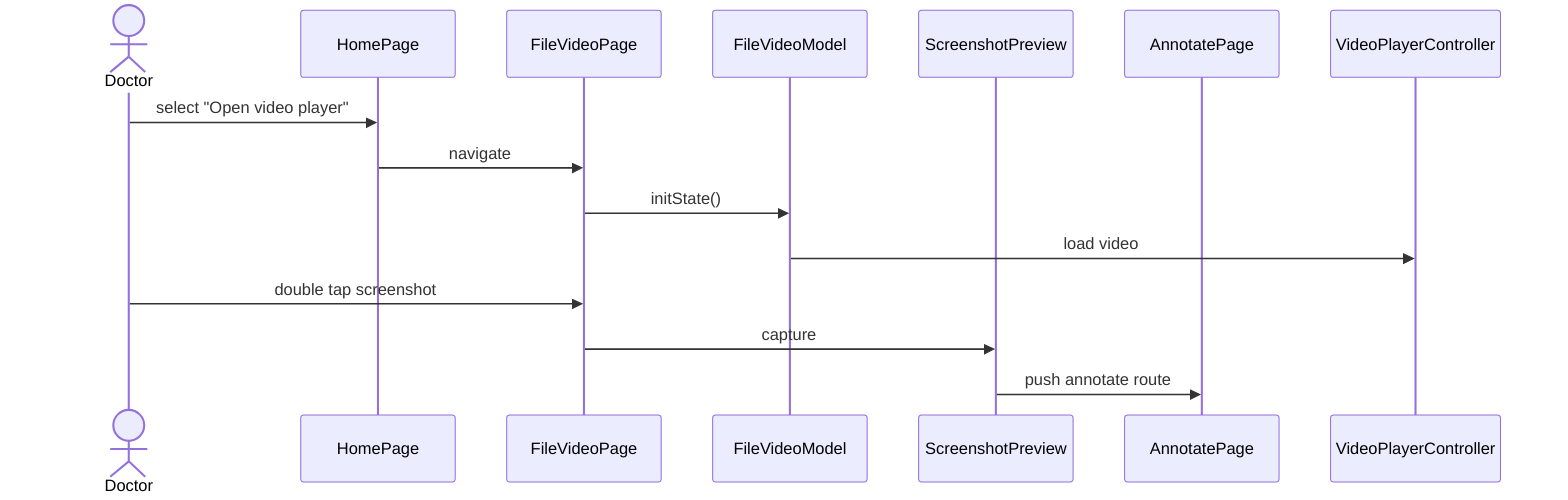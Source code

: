 sequenceDiagram
    actor Doctor
    participant HomePage
    participant FileVideoPage
    participant FileVideoModel
    participant ScreenshotPreview
    participant AnnotatePage

    Doctor->>HomePage: select "Open video player"
    HomePage->>FileVideoPage: navigate
    FileVideoPage->>FileVideoModel: initState()
    FileVideoModel->>VideoPlayerController: load video
    Doctor->>FileVideoPage: double tap screenshot
    FileVideoPage->>ScreenshotPreview: capture
    ScreenshotPreview->>AnnotatePage: push annotate route